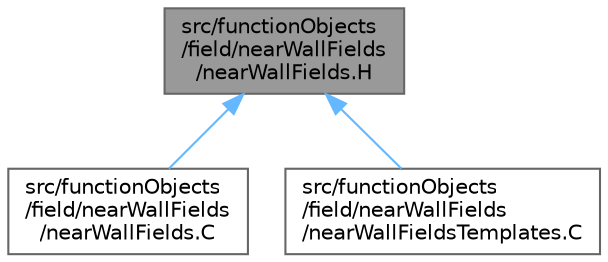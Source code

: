digraph "src/functionObjects/field/nearWallFields/nearWallFields.H"
{
 // LATEX_PDF_SIZE
  bgcolor="transparent";
  edge [fontname=Helvetica,fontsize=10,labelfontname=Helvetica,labelfontsize=10];
  node [fontname=Helvetica,fontsize=10,shape=box,height=0.2,width=0.4];
  Node1 [id="Node000001",label="src/functionObjects\l/field/nearWallFields\l/nearWallFields.H",height=0.2,width=0.4,color="gray40", fillcolor="grey60", style="filled", fontcolor="black",tooltip=" "];
  Node1 -> Node2 [id="edge1_Node000001_Node000002",dir="back",color="steelblue1",style="solid",tooltip=" "];
  Node2 [id="Node000002",label="src/functionObjects\l/field/nearWallFields\l/nearWallFields.C",height=0.2,width=0.4,color="grey40", fillcolor="white", style="filled",URL="$nearWallFields_8C.html",tooltip=" "];
  Node1 -> Node3 [id="edge2_Node000001_Node000003",dir="back",color="steelblue1",style="solid",tooltip=" "];
  Node3 [id="Node000003",label="src/functionObjects\l/field/nearWallFields\l/nearWallFieldsTemplates.C",height=0.2,width=0.4,color="grey40", fillcolor="white", style="filled",URL="$nearWallFieldsTemplates_8C.html",tooltip=" "];
}
